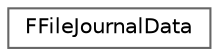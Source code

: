 digraph "Graphical Class Hierarchy"
{
 // INTERACTIVE_SVG=YES
 // LATEX_PDF_SIZE
  bgcolor="transparent";
  edge [fontname=Helvetica,fontsize=10,labelfontname=Helvetica,labelfontsize=10];
  node [fontname=Helvetica,fontsize=10,shape=box,height=0.2,width=0.4];
  rankdir="LR";
  Node0 [id="Node000000",label="FFileJournalData",height=0.2,width=0.4,color="grey40", fillcolor="white", style="filled",URL="$df/df8/structFFileJournalData.html",tooltip="Contains the information that's returned from FileJournalGetFileData for a file."];
}
